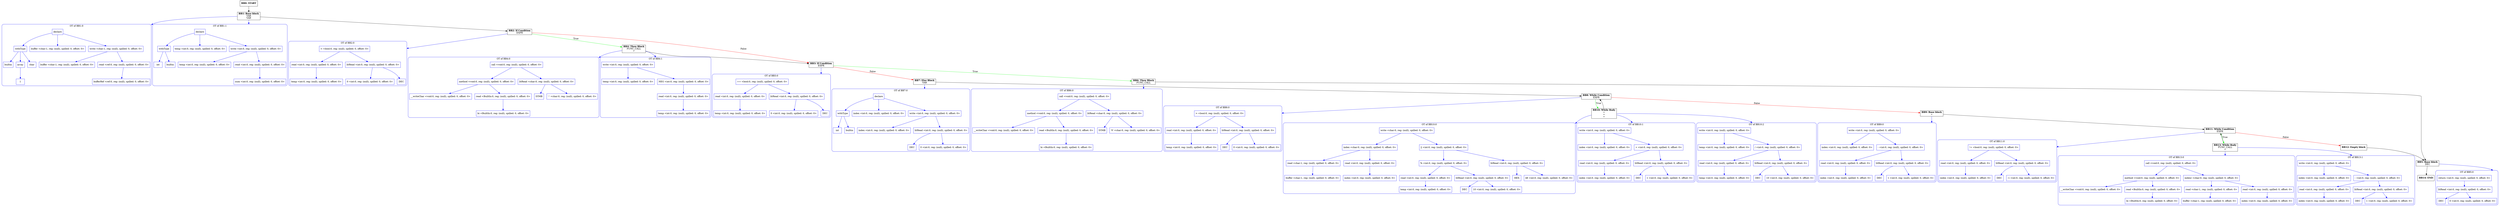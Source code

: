 digraph CFG {
    compound=true;
    graph [splines=true];
    node [shape=rectangle];

    BB14 [label=<<B>BB14: END</B><BR ALIGN="CENTER"/>>];
    BB13 [label=<<B>BB13: While Body</B><BR ALIGN="CENTER"/>FUNC_CALL<BR ALIGN="CENTER"/>=<BR ALIGN="CENTER"/>>];
    subgraph cluster_instruction0 {
        label = "OT of BB13:0";
        style=rounded;
        color=blue;
        entry0 [shape=point, style=invis];
        node0 [label="call <void:0, reg: (null), spilled: 0, offset: 0>", color=blue];
        node1 [label="method <void:0, reg: (null), spilled: 0, offset: 0>", color=blue];
        node2 [label="__writeChar <void:0, reg: (null), spilled: 0, offset: 0>", color=blue];
        node1 -> node2[color=blue];
        node3 [label="read <BuiltIn:0, reg: (null), spilled: 0, offset: 0>", color=blue];
        node4 [label="bi <BuiltIn:0, reg: (null), spilled: 0, offset: 0>", color=blue];
        node3 -> node4[color=blue];
        node1 -> node3[color=blue];
        node0 -> node1[color=blue];
        node5 [label="indexr <char:0, reg: (null), spilled: 0, offset: 0>", color=blue];
        node6 [label="read <char:1, reg: (null), spilled: 0, offset: 0>", color=blue];
        node7 [label="buffer <char:1, reg: (null), spilled: 0, offset: 0>", color=blue];
        node6 -> node7[color=blue];
        node5 -> node6[color=blue];
        node8 [label="read <int:0, reg: (null), spilled: 0, offset: 0>", color=blue];
        node9 [label="index <int:0, reg: (null), spilled: 0, offset: 0>", color=blue];
        node8 -> node9[color=blue];
        node5 -> node8[color=blue];
        node0 -> node5[color=blue];
    }
    BB13 -> entry0 [lhead=cluster_instruction0, color=blue];
    subgraph cluster_instruction1 {
        label = "OT of BB13:1";
        style=rounded;
        color=blue;
        entry1 [shape=point, style=invis];
        node10 [label="write <int:0, reg: (null), spilled: 0, offset: 0>", color=blue];
        node11 [label="index <int:0, reg: (null), spilled: 0, offset: 0>", color=blue];
        node10 -> node11[color=blue];
        node12 [label="- <int:0, reg: (null), spilled: 0, offset: 0>", color=blue];
        node13 [label="read <int:0, reg: (null), spilled: 0, offset: 0>", color=blue];
        node14 [label="index <int:0, reg: (null), spilled: 0, offset: 0>", color=blue];
        node13 -> node14[color=blue];
        node12 -> node13[color=blue];
        node15 [label="litRead <int:0, reg: (null), spilled: 0, offset: 0>", color=blue];
        node16 [label="DEC", color=blue];
        node15 -> node16[color=blue];
        node17 [label="1 <int:0, reg: (null), spilled: 0, offset: 0>", color=blue];
        node15 -> node17[color=blue];
        node12 -> node15[color=blue];
        node10 -> node12[color=blue];
    }
    BB13 -> entry1 [lhead=cluster_instruction1, color=blue];
    BB12 [label=<<B>BB12: Empty block</B><BR ALIGN="CENTER"/>>];
    BB11 [label=<<B>BB11: While Condition</B><BR ALIGN="CENTER"/>EXPR<BR ALIGN="CENTER"/>>];
    subgraph cluster_instruction2 {
        label = "OT of BB11:0";
        style=rounded;
        color=blue;
        entry2 [shape=point, style=invis];
        node18 [label="!= <bool:0, reg: (null), spilled: 0, offset: 0>", color=blue];
        node19 [label="read <int:0, reg: (null), spilled: 0, offset: 0>", color=blue];
        node20 [label="index <int:0, reg: (null), spilled: 0, offset: 0>", color=blue];
        node19 -> node20[color=blue];
        node18 -> node19[color=blue];
        node21 [label="litRead <int:0, reg: (null), spilled: 0, offset: 0>", color=blue];
        node22 [label="DEC", color=blue];
        node21 -> node22[color=blue];
        node23 [label="-1 <int:0, reg: (null), spilled: 0, offset: 0>", color=blue];
        node21 -> node23[color=blue];
        node18 -> node21[color=blue];
    }
    BB11 -> entry2 [lhead=cluster_instruction2, color=blue];
    BB10 [label=<<B>BB10: While Body</B><BR ALIGN="CENTER"/>=<BR ALIGN="CENTER"/>=<BR ALIGN="CENTER"/>=<BR ALIGN="CENTER"/>>];
    subgraph cluster_instruction3 {
        label = "OT of BB10:0";
        style=rounded;
        color=blue;
        entry3 [shape=point, style=invis];
        node24 [label="write <char:0, reg: (null), spilled: 0, offset: 0>", color=blue];
        node25 [label="index <char:0, reg: (null), spilled: 0, offset: 0>", color=blue];
        node26 [label="read <char:1, reg: (null), spilled: 0, offset: 0>", color=blue];
        node27 [label="buffer <char:1, reg: (null), spilled: 0, offset: 0>", color=blue];
        node26 -> node27[color=blue];
        node25 -> node26[color=blue];
        node28 [label="read <int:0, reg: (null), spilled: 0, offset: 0>", color=blue];
        node29 [label="index <int:0, reg: (null), spilled: 0, offset: 0>", color=blue];
        node28 -> node29[color=blue];
        node25 -> node28[color=blue];
        node24 -> node25[color=blue];
        node30 [label="|| <int:0, reg: (null), spilled: 0, offset: 0>", color=blue];
        node31 [label="% <int:0, reg: (null), spilled: 0, offset: 0>", color=blue];
        node32 [label="read <int:0, reg: (null), spilled: 0, offset: 0>", color=blue];
        node33 [label="temp <int:0, reg: (null), spilled: 0, offset: 0>", color=blue];
        node32 -> node33[color=blue];
        node31 -> node32[color=blue];
        node34 [label="litRead <int:0, reg: (null), spilled: 0, offset: 0>", color=blue];
        node35 [label="DEC", color=blue];
        node34 -> node35[color=blue];
        node36 [label="10 <int:0, reg: (null), spilled: 0, offset: 0>", color=blue];
        node34 -> node36[color=blue];
        node31 -> node34[color=blue];
        node30 -> node31[color=blue];
        node37 [label="litRead <int:0, reg: (null), spilled: 0, offset: 0>", color=blue];
        node38 [label="HEX", color=blue];
        node37 -> node38[color=blue];
        node39 [label="48 <int:0, reg: (null), spilled: 0, offset: 0>", color=blue];
        node37 -> node39[color=blue];
        node30 -> node37[color=blue];
        node24 -> node30[color=blue];
    }
    BB10 -> entry3 [lhead=cluster_instruction3, color=blue];
    subgraph cluster_instruction4 {
        label = "OT of BB10:1";
        style=rounded;
        color=blue;
        entry4 [shape=point, style=invis];
        node40 [label="write <int:0, reg: (null), spilled: 0, offset: 0>", color=blue];
        node41 [label="index <int:0, reg: (null), spilled: 0, offset: 0>", color=blue];
        node40 -> node41[color=blue];
        node42 [label="+ <int:0, reg: (null), spilled: 0, offset: 0>", color=blue];
        node43 [label="read <int:0, reg: (null), spilled: 0, offset: 0>", color=blue];
        node44 [label="index <int:0, reg: (null), spilled: 0, offset: 0>", color=blue];
        node43 -> node44[color=blue];
        node42 -> node43[color=blue];
        node45 [label="litRead <int:0, reg: (null), spilled: 0, offset: 0>", color=blue];
        node46 [label="DEC", color=blue];
        node45 -> node46[color=blue];
        node47 [label="1 <int:0, reg: (null), spilled: 0, offset: 0>", color=blue];
        node45 -> node47[color=blue];
        node42 -> node45[color=blue];
        node40 -> node42[color=blue];
    }
    BB10 -> entry4 [lhead=cluster_instruction4, color=blue];
    subgraph cluster_instruction5 {
        label = "OT of BB10:2";
        style=rounded;
        color=blue;
        entry5 [shape=point, style=invis];
        node48 [label="write <int:0, reg: (null), spilled: 0, offset: 0>", color=blue];
        node49 [label="temp <int:0, reg: (null), spilled: 0, offset: 0>", color=blue];
        node48 -> node49[color=blue];
        node50 [label="/ <int:0, reg: (null), spilled: 0, offset: 0>", color=blue];
        node51 [label="read <int:0, reg: (null), spilled: 0, offset: 0>", color=blue];
        node52 [label="temp <int:0, reg: (null), spilled: 0, offset: 0>", color=blue];
        node51 -> node52[color=blue];
        node50 -> node51[color=blue];
        node53 [label="litRead <int:0, reg: (null), spilled: 0, offset: 0>", color=blue];
        node54 [label="DEC", color=blue];
        node53 -> node54[color=blue];
        node55 [label="10 <int:0, reg: (null), spilled: 0, offset: 0>", color=blue];
        node53 -> node55[color=blue];
        node50 -> node53[color=blue];
        node48 -> node50[color=blue];
    }
    BB10 -> entry5 [lhead=cluster_instruction5, color=blue];
    BB9 [label=<<B>BB9: Base block</B><BR ALIGN="CENTER"/>=<BR ALIGN="CENTER"/>>];
    subgraph cluster_instruction6 {
        label = "OT of BB9:0";
        style=rounded;
        color=blue;
        entry6 [shape=point, style=invis];
        node56 [label="write <int:0, reg: (null), spilled: 0, offset: 0>", color=blue];
        node57 [label="index <int:0, reg: (null), spilled: 0, offset: 0>", color=blue];
        node56 -> node57[color=blue];
        node58 [label="- <int:0, reg: (null), spilled: 0, offset: 0>", color=blue];
        node59 [label="read <int:0, reg: (null), spilled: 0, offset: 0>", color=blue];
        node60 [label="index <int:0, reg: (null), spilled: 0, offset: 0>", color=blue];
        node59 -> node60[color=blue];
        node58 -> node59[color=blue];
        node61 [label="litRead <int:0, reg: (null), spilled: 0, offset: 0>", color=blue];
        node62 [label="DEC", color=blue];
        node61 -> node62[color=blue];
        node63 [label="1 <int:0, reg: (null), spilled: 0, offset: 0>", color=blue];
        node61 -> node63[color=blue];
        node58 -> node61[color=blue];
        node56 -> node58[color=blue];
    }
    BB9 -> entry6 [lhead=cluster_instruction6, color=blue];
    BB8 [label=<<B>BB8: While Condition</B><BR ALIGN="CENTER"/>EXPR<BR ALIGN="CENTER"/>>];
    subgraph cluster_instruction7 {
        label = "OT of BB8:0";
        style=rounded;
        color=blue;
        entry7 [shape=point, style=invis];
        node64 [label="&gt; <bool:0, reg: (null), spilled: 0, offset: 0>", color=blue];
        node65 [label="read <int:0, reg: (null), spilled: 0, offset: 0>", color=blue];
        node66 [label="temp <int:0, reg: (null), spilled: 0, offset: 0>", color=blue];
        node65 -> node66[color=blue];
        node64 -> node65[color=blue];
        node67 [label="litRead <int:0, reg: (null), spilled: 0, offset: 0>", color=blue];
        node68 [label="DEC", color=blue];
        node67 -> node68[color=blue];
        node69 [label="0 <int:0, reg: (null), spilled: 0, offset: 0>", color=blue];
        node67 -> node69[color=blue];
        node64 -> node67[color=blue];
    }
    BB8 -> entry7 [lhead=cluster_instruction7, color=blue];
    BB7 [label=<<B>BB7: Else Block</B><BR ALIGN="CENTER"/>VAR<BR ALIGN="CENTER"/>>];
    subgraph cluster_instruction8 {
        label = "OT of BB7:0";
        style=rounded;
        color=blue;
        entry8 [shape=point, style=invis];
        node70 [label="declare", color=blue];
        node71 [label="withType", color=blue];
        node72 [label="int", color=blue];
        node71 -> node72[color=blue];
        node73 [label="builtin", color=blue];
        node71 -> node73[color=blue];
        node70 -> node71[color=blue];
        node74 [label="index <int:0, reg: (null), spilled: 0, offset: 0>", color=blue];
        node70 -> node74[color=blue];
        node75 [label="write <int:0, reg: (null), spilled: 0, offset: 0>", color=blue];
        node76 [label="index <int:0, reg: (null), spilled: 0, offset: 0>", color=blue];
        node75 -> node76[color=blue];
        node77 [label="litRead <int:0, reg: (null), spilled: 0, offset: 0>", color=blue];
        node78 [label="DEC", color=blue];
        node77 -> node78[color=blue];
        node79 [label="0 <int:0, reg: (null), spilled: 0, offset: 0>", color=blue];
        node77 -> node79[color=blue];
        node75 -> node77[color=blue];
        node70 -> node75[color=blue];
    }
    BB7 -> entry8 [lhead=cluster_instruction8, color=blue];
    BB6 [label=<<B>BB6: Then Block</B><BR ALIGN="CENTER"/>FUNC_CALL<BR ALIGN="CENTER"/>>];
    subgraph cluster_instruction9 {
        label = "OT of BB6:0";
        style=rounded;
        color=blue;
        entry9 [shape=point, style=invis];
        node80 [label="call <void:0, reg: (null), spilled: 0, offset: 0>", color=blue];
        node81 [label="method <void:0, reg: (null), spilled: 0, offset: 0>", color=blue];
        node82 [label="__writeChar <void:0, reg: (null), spilled: 0, offset: 0>", color=blue];
        node81 -> node82[color=blue];
        node83 [label="read <BuiltIn:0, reg: (null), spilled: 0, offset: 0>", color=blue];
        node84 [label="bi <BuiltIn:0, reg: (null), spilled: 0, offset: 0>", color=blue];
        node83 -> node84[color=blue];
        node81 -> node83[color=blue];
        node80 -> node81[color=blue];
        node85 [label="litRead <char:0, reg: (null), spilled: 0, offset: 0>", color=blue];
        node86 [label="SYMB", color=blue];
        node85 -> node86[color=blue];
        node87 [label="'0' <char:0, reg: (null), spilled: 0, offset: 0>", color=blue];
        node85 -> node87[color=blue];
        node80 -> node85[color=blue];
    }
    BB6 -> entry9 [lhead=cluster_instruction9, color=blue];
    BB5 [label=<<B>BB5: Base block</B><BR ALIGN="CENTER"/>DEC<BR ALIGN="CENTER"/>>];
    subgraph cluster_instruction10 {
        label = "OT of BB5:0";
        style=rounded;
        color=blue;
        entry10 [shape=point, style=invis];
        node88 [label="return <int:0, reg: (null), spilled: 0, offset: 0>", color=blue];
        node89 [label="litRead <int:0, reg: (null), spilled: 0, offset: 0>", color=blue];
        node90 [label="DEC", color=blue];
        node89 -> node90[color=blue];
        node91 [label="0 <int:0, reg: (null), spilled: 0, offset: 0>", color=blue];
        node89 -> node91[color=blue];
        node88 -> node89[color=blue];
    }
    BB5 -> entry10 [lhead=cluster_instruction10, color=blue];
    BB4 [label=<<B>BB4: Then Block</B><BR ALIGN="CENTER"/>FUNC_CALL<BR ALIGN="CENTER"/>=<BR ALIGN="CENTER"/>>];
    subgraph cluster_instruction11 {
        label = "OT of BB4:0";
        style=rounded;
        color=blue;
        entry11 [shape=point, style=invis];
        node92 [label="call <void:0, reg: (null), spilled: 0, offset: 0>", color=blue];
        node93 [label="method <void:0, reg: (null), spilled: 0, offset: 0>", color=blue];
        node94 [label="__writeChar <void:0, reg: (null), spilled: 0, offset: 0>", color=blue];
        node93 -> node94[color=blue];
        node95 [label="read <BuiltIn:0, reg: (null), spilled: 0, offset: 0>", color=blue];
        node96 [label="bi <BuiltIn:0, reg: (null), spilled: 0, offset: 0>", color=blue];
        node95 -> node96[color=blue];
        node93 -> node95[color=blue];
        node92 -> node93[color=blue];
        node97 [label="litRead <char:0, reg: (null), spilled: 0, offset: 0>", color=blue];
        node98 [label="SYMB", color=blue];
        node97 -> node98[color=blue];
        node99 [label="'-' <char:0, reg: (null), spilled: 0, offset: 0>", color=blue];
        node97 -> node99[color=blue];
        node92 -> node97[color=blue];
    }
    BB4 -> entry11 [lhead=cluster_instruction11, color=blue];
    subgraph cluster_instruction12 {
        label = "OT of BB4:1";
        style=rounded;
        color=blue;
        entry12 [shape=point, style=invis];
        node100 [label="write <int:0, reg: (null), spilled: 0, offset: 0>", color=blue];
        node101 [label="temp <int:0, reg: (null), spilled: 0, offset: 0>", color=blue];
        node100 -> node101[color=blue];
        node102 [label="NEG <int:0, reg: (null), spilled: 0, offset: 0>", color=blue];
        node103 [label="read <int:0, reg: (null), spilled: 0, offset: 0>", color=blue];
        node104 [label="temp <int:0, reg: (null), spilled: 0, offset: 0>", color=blue];
        node103 -> node104[color=blue];
        node102 -> node103[color=blue];
        node100 -> node102[color=blue];
    }
    BB4 -> entry12 [lhead=cluster_instruction12, color=blue];
    BB3 [label=<<B>BB3: If Condition</B><BR ALIGN="CENTER"/>EXPR<BR ALIGN="CENTER"/>>];
    subgraph cluster_instruction13 {
        label = "OT of BB3:0";
        style=rounded;
        color=blue;
        entry13 [shape=point, style=invis];
        node105 [label="== <bool:0, reg: (null), spilled: 0, offset: 0>", color=blue];
        node106 [label="read <int:0, reg: (null), spilled: 0, offset: 0>", color=blue];
        node107 [label="temp <int:0, reg: (null), spilled: 0, offset: 0>", color=blue];
        node106 -> node107[color=blue];
        node105 -> node106[color=blue];
        node108 [label="litRead <int:0, reg: (null), spilled: 0, offset: 0>", color=blue];
        node109 [label="DEC", color=blue];
        node108 -> node109[color=blue];
        node110 [label="0 <int:0, reg: (null), spilled: 0, offset: 0>", color=blue];
        node108 -> node110[color=blue];
        node105 -> node108[color=blue];
    }
    BB3 -> entry13 [lhead=cluster_instruction13, color=blue];
    BB2 [label=<<B>BB2: If Condition</B><BR ALIGN="CENTER"/>EXPR<BR ALIGN="CENTER"/>>];
    subgraph cluster_instruction14 {
        label = "OT of BB2:0";
        style=rounded;
        color=blue;
        entry14 [shape=point, style=invis];
        node111 [label="&lt; <bool:0, reg: (null), spilled: 0, offset: 0>", color=blue];
        node112 [label="read <int:0, reg: (null), spilled: 0, offset: 0>", color=blue];
        node113 [label="temp <int:0, reg: (null), spilled: 0, offset: 0>", color=blue];
        node112 -> node113[color=blue];
        node111 -> node112[color=blue];
        node114 [label="litRead <int:0, reg: (null), spilled: 0, offset: 0>", color=blue];
        node115 [label="DEC", color=blue];
        node114 -> node115[color=blue];
        node116 [label="0 <int:0, reg: (null), spilled: 0, offset: 0>", color=blue];
        node114 -> node116[color=blue];
        node111 -> node114[color=blue];
    }
    BB2 -> entry14 [lhead=cluster_instruction14, color=blue];
    BB1 [label=<<B>BB1: Base block</B><BR ALIGN="CENTER"/>VAR<BR ALIGN="CENTER"/>VAR<BR ALIGN="CENTER"/>>];
    subgraph cluster_instruction15 {
        label = "OT of BB1:0";
        style=rounded;
        color=blue;
        entry15 [shape=point, style=invis];
        node117 [label="declare", color=blue];
        node118 [label="withType", color=blue];
        node119 [label="char", color=blue];
        node118 -> node119[color=blue];
        node120 [label="builtin", color=blue];
        node118 -> node120[color=blue];
        node121 [label="array", color=blue];
        node122 [label="1", color=blue];
        node121 -> node122[color=blue];
        node118 -> node121[color=blue];
        node117 -> node118[color=blue];
        node123 [label="buffer <char:1, reg: (null), spilled: 0, offset: 0>", color=blue];
        node117 -> node123[color=blue];
        node124 [label="write <char:1, reg: (null), spilled: 0, offset: 0>", color=blue];
        node125 [label="buffer <char:1, reg: (null), spilled: 0, offset: 0>", color=blue];
        node124 -> node125[color=blue];
        node126 [label="read <ref:0, reg: (null), spilled: 0, offset: 0>", color=blue];
        node127 [label="bufferRef <ref:0, reg: (null), spilled: 0, offset: 0>", color=blue];
        node126 -> node127[color=blue];
        node124 -> node126[color=blue];
        node117 -> node124[color=blue];
    }
    BB1 -> entry15 [lhead=cluster_instruction15, color=blue];
    subgraph cluster_instruction16 {
        label = "OT of BB1:1";
        style=rounded;
        color=blue;
        entry16 [shape=point, style=invis];
        node128 [label="declare", color=blue];
        node129 [label="withType", color=blue];
        node130 [label="int", color=blue];
        node129 -> node130[color=blue];
        node131 [label="builtin", color=blue];
        node129 -> node131[color=blue];
        node128 -> node129[color=blue];
        node132 [label="temp <int:0, reg: (null), spilled: 0, offset: 0>", color=blue];
        node128 -> node132[color=blue];
        node133 [label="write <int:0, reg: (null), spilled: 0, offset: 0>", color=blue];
        node134 [label="temp <int:0, reg: (null), spilled: 0, offset: 0>", color=blue];
        node133 -> node134[color=blue];
        node135 [label="read <int:0, reg: (null), spilled: 0, offset: 0>", color=blue];
        node136 [label="num <int:0, reg: (null), spilled: 0, offset: 0>", color=blue];
        node135 -> node136[color=blue];
        node133 -> node135[color=blue];
        node128 -> node133[color=blue];
    }
    BB1 -> entry16 [lhead=cluster_instruction16, color=blue];
    BB0 [label=<<B>BB0: START</B><BR ALIGN="CENTER"/>>];

    BB13 -> BB11;
    BB12 -> BB5;
    BB11 -> BB12 [label="False", color=red];
    BB11 -> BB13 [label="True", color=green];
    BB10 -> BB8;
    BB9 -> BB11;
    BB8 -> BB9 [label="False", color=red];
    BB8 -> BB10 [label="True", color=green];
    BB7 -> BB8;
    BB6 -> BB5;
    BB5 -> BB14;
    BB4 -> BB3;
    BB3 -> BB7 [label="False", color=red];
    BB3 -> BB6 [label="True", color=green];
    BB2 -> BB3 [label="False", color=red];
    BB2 -> BB4 [label="True", color=green];
    BB1 -> BB2;
    BB0 -> BB1;
}
